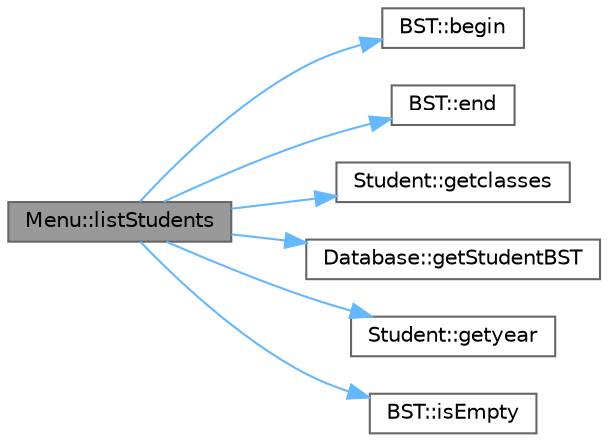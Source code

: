 digraph "Menu::listStudents"
{
 // LATEX_PDF_SIZE
  bgcolor="transparent";
  edge [fontname=Helvetica,fontsize=10,labelfontname=Helvetica,labelfontsize=10];
  node [fontname=Helvetica,fontsize=10,shape=box,height=0.2,width=0.4];
  rankdir="LR";
  Node1 [label="Menu::listStudents",height=0.2,width=0.4,color="gray40", fillcolor="grey60", style="filled", fontcolor="black",tooltip="Recieves an integer that controls how the students will be listed."];
  Node1 -> Node2 [color="steelblue1",style="solid"];
  Node2 [label="BST::begin",height=0.2,width=0.4,color="grey40", fillcolor="white", style="filled",URL="$class_b_s_t.html#abd4bba3fab03db378625b029d6231475",tooltip=" "];
  Node1 -> Node3 [color="steelblue1",style="solid"];
  Node3 [label="BST::end",height=0.2,width=0.4,color="grey40", fillcolor="white", style="filled",URL="$class_b_s_t.html#a37dae0b027ab3f89a75669f6e3f8221c",tooltip=" "];
  Node1 -> Node4 [color="steelblue1",style="solid"];
  Node4 [label="Student::getclasses",height=0.2,width=0.4,color="grey40", fillcolor="white", style="filled",URL="$class_student.html#a7f040a07896813e615ca41ee4c5d49ec",tooltip=" "];
  Node1 -> Node5 [color="steelblue1",style="solid"];
  Node5 [label="Database::getStudentBST",height=0.2,width=0.4,color="grey40", fillcolor="white", style="filled",URL="$class_database.html#a18f958c2ecd596dfffd1bb75fe8fc064",tooltip=" "];
  Node1 -> Node6 [color="steelblue1",style="solid"];
  Node6 [label="Student::getyear",height=0.2,width=0.4,color="grey40", fillcolor="white", style="filled",URL="$class_student.html#af3c07982630a94ef946bff7fcf4ec0cf",tooltip=" "];
  Node1 -> Node7 [color="steelblue1",style="solid"];
  Node7 [label="BST::isEmpty",height=0.2,width=0.4,color="grey40", fillcolor="white", style="filled",URL="$class_b_s_t.html#ad754d9ddf980e7f8e55a01c1a03cacce",tooltip=" "];
}
